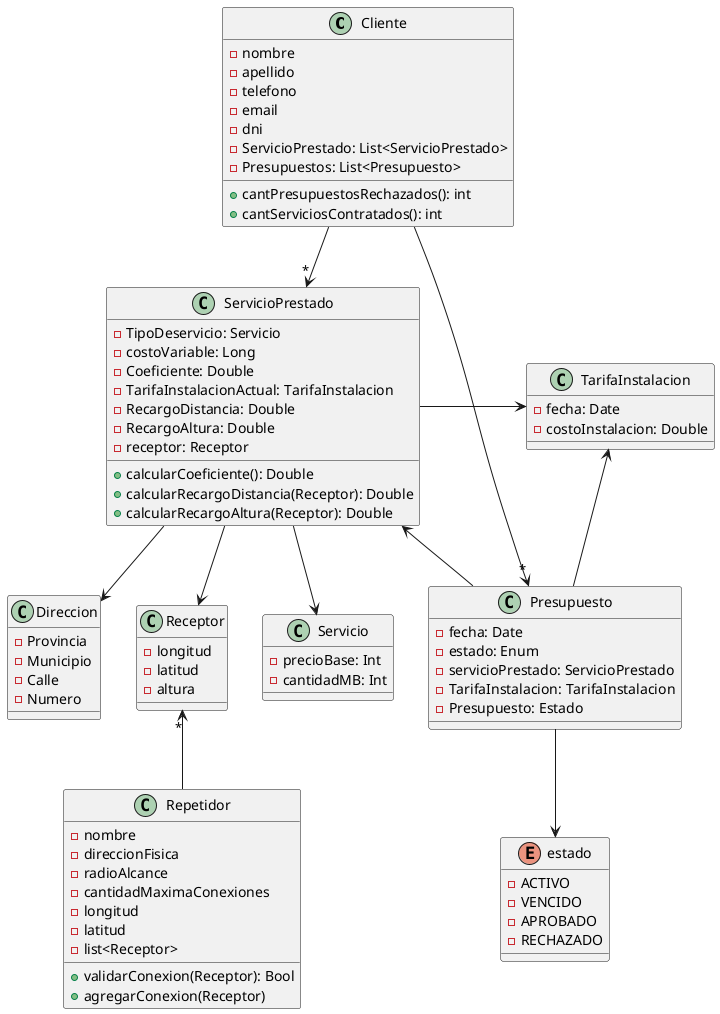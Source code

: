 @startuml classDiagram

class Cliente {
  - nombre
  - apellido
  - telefono
  - email
  - dni 
  - ServicioPrestado: List<ServicioPrestado>
  - Presupuestos: List<Presupuesto>

  + cantPresupuestosRechazados(): int
  + cantServiciosContratados(): int

}

class Direccion {
  -Provincia
  -Municipio
  -Calle
  -Numero
}

class Receptor {
  - longitud
  - latitud
  - altura 
}

class Repetidor {
  - nombre
  - direccionFisica
  - radioAlcance
  - cantidadMaximaConexiones
  - longitud
  - latitud
  - list<Receptor>

  + validarConexion(Receptor): Bool
  + agregarConexion(Receptor) 
}

class ServicioPrestado {
  - TipoDeservicio: Servicio 
  - costoVariable: Long
  - Coeficiente: Double
  - TarifaInstalacionActual: TarifaInstalacion
  - RecargoDistancia: Double
  - RecargoAltura: Double
  - receptor: Receptor

  + calcularCoeficiente(): Double
  + calcularRecargoDistancia(Receptor): Double
  + calcularRecargoAltura(Receptor): Double
}

class Servicio {
  - precioBase: Int
  - cantidadMB: Int
}

class TarifaInstalacion {
  - fecha: Date
  - costoInstalacion: Double
}

class Presupuesto {
  - fecha: Date
  - estado: Enum
  - servicioPrestado: ServicioPrestado
  - TarifaInstalacion: TarifaInstalacion
  - Presupuesto: Estado
}

enum estado{
    - ACTIVO
    - VENCIDO
    - APROBADO
    - RECHAZADO
}

Cliente --> "*" ServicioPrestado
Cliente --> "*" Presupuesto
ServicioPrestado -->  Receptor

Receptor "*" <-- Repetidor

ServicioPrestado --> Servicio

TarifaInstalacion <-- Presupuesto

ServicioPrestado -> TarifaInstalacion

ServicioPrestado --> Direccion

Presupuesto --> estado
Presupuesto --> ServicioPrestado

@enduml
